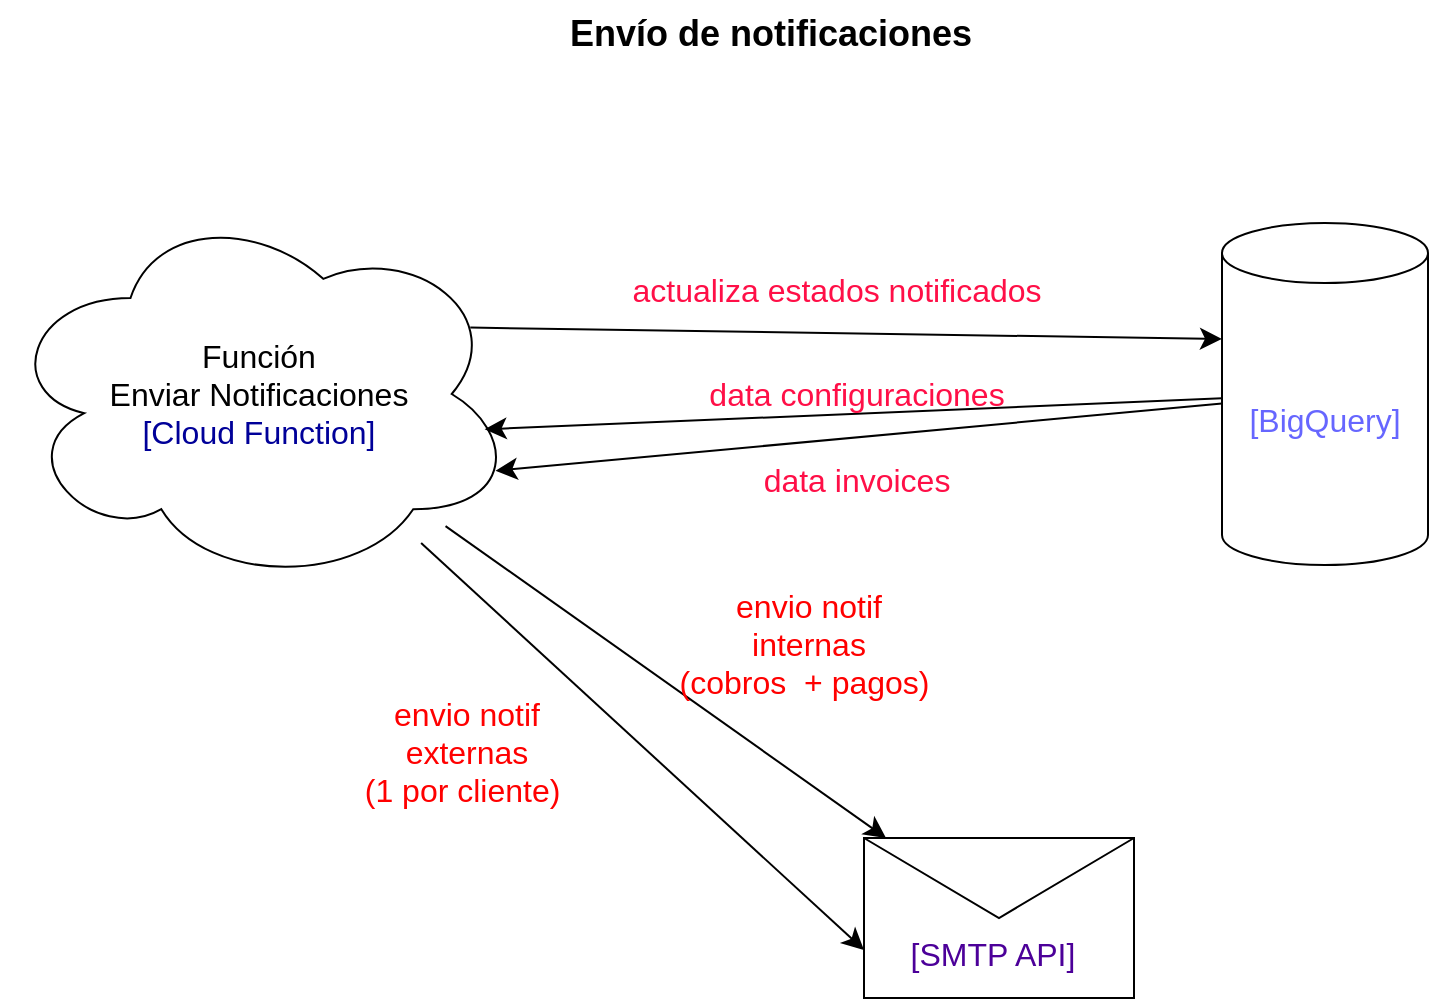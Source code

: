 <mxfile version="21.1.7" type="device">
  <diagram id="anUY1C8gCAUffh6iYRCk" name="send_notif">
    <mxGraphModel dx="1500" dy="1075" grid="0" gridSize="10" guides="1" tooltips="1" connect="1" arrows="1" fold="1" page="0" pageScale="1" pageWidth="827" pageHeight="1169" math="0" shadow="0">
      <root>
        <mxCell id="0" />
        <mxCell id="1" parent="0" />
        <mxCell id="ojb7qxbjGaZac4aThCGn-3" style="edgeStyle=none;curved=1;rounded=0;orthogonalLoop=1;jettySize=auto;html=1;entryX=0;entryY=0;entryDx=0;entryDy=58;entryPerimeter=0;fontSize=12;startSize=8;endSize=8;exitX=0.911;exitY=0.327;exitDx=0;exitDy=0;exitPerimeter=0;" edge="1" parent="1" source="ojb7qxbjGaZac4aThCGn-4" target="ojb7qxbjGaZac4aThCGn-5">
          <mxGeometry relative="1" as="geometry" />
        </mxCell>
        <mxCell id="ojb7qxbjGaZac4aThCGn-20" style="edgeStyle=none;curved=1;rounded=0;orthogonalLoop=1;jettySize=auto;html=1;fontSize=12;startSize=8;endSize=8;" edge="1" parent="1" source="ojb7qxbjGaZac4aThCGn-4" target="ojb7qxbjGaZac4aThCGn-16">
          <mxGeometry relative="1" as="geometry" />
        </mxCell>
        <mxCell id="ojb7qxbjGaZac4aThCGn-21" style="edgeStyle=none;curved=1;rounded=0;orthogonalLoop=1;jettySize=auto;html=1;entryX=0;entryY=0.7;entryDx=0;entryDy=0;fontSize=12;startSize=8;endSize=8;" edge="1" parent="1" source="ojb7qxbjGaZac4aThCGn-4" target="ojb7qxbjGaZac4aThCGn-16">
          <mxGeometry relative="1" as="geometry" />
        </mxCell>
        <mxCell id="ojb7qxbjGaZac4aThCGn-4" value="Función&lt;br&gt;Enviar Notificaciones&lt;br&gt;&lt;font color=&quot;#000099&quot;&gt;[Cloud Function]&lt;/font&gt;" style="ellipse;shape=cloud;whiteSpace=wrap;html=1;fontSize=16;" vertex="1" parent="1">
          <mxGeometry x="-276" y="-192" width="257" height="192" as="geometry" />
        </mxCell>
        <mxCell id="ojb7qxbjGaZac4aThCGn-9" style="edgeStyle=none;curved=1;rounded=0;orthogonalLoop=1;jettySize=auto;html=1;entryX=0.96;entryY=0.7;entryDx=0;entryDy=0;entryPerimeter=0;fontSize=12;startSize=8;endSize=8;" edge="1" parent="1" source="ojb7qxbjGaZac4aThCGn-5" target="ojb7qxbjGaZac4aThCGn-4">
          <mxGeometry relative="1" as="geometry" />
        </mxCell>
        <mxCell id="ojb7qxbjGaZac4aThCGn-10" style="edgeStyle=none;curved=1;rounded=0;orthogonalLoop=1;jettySize=auto;html=1;entryX=0.939;entryY=0.592;entryDx=0;entryDy=0;entryPerimeter=0;fontSize=12;startSize=8;endSize=8;" edge="1" parent="1" source="ojb7qxbjGaZac4aThCGn-5" target="ojb7qxbjGaZac4aThCGn-4">
          <mxGeometry relative="1" as="geometry" />
        </mxCell>
        <mxCell id="ojb7qxbjGaZac4aThCGn-5" value="&lt;font color=&quot;#6666ff&quot;&gt;[BigQuery]&lt;/font&gt;" style="shape=cylinder3;whiteSpace=wrap;html=1;boundedLbl=1;backgroundOutline=1;size=15;fontSize=16;" vertex="1" parent="1">
          <mxGeometry x="334" y="-181.5" width="103" height="171" as="geometry" />
        </mxCell>
        <mxCell id="ojb7qxbjGaZac4aThCGn-6" value="Envío de notificaciones" style="text;html=1;align=center;verticalAlign=middle;resizable=0;points=[];autosize=1;strokeColor=none;fillColor=none;fontSize=18;fontStyle=1" vertex="1" parent="1">
          <mxGeometry x="-2" y="-293" width="219" height="34" as="geometry" />
        </mxCell>
        <mxCell id="ojb7qxbjGaZac4aThCGn-8" value="data invoices" style="text;html=1;align=center;verticalAlign=middle;resizable=0;points=[];autosize=1;strokeColor=none;fillColor=none;fontSize=16;fontColor=#FF0F47;" vertex="1" parent="1">
          <mxGeometry x="95" y="-69" width="111" height="31" as="geometry" />
        </mxCell>
        <mxCell id="ojb7qxbjGaZac4aThCGn-13" value="data configuraciones" style="text;html=1;align=center;verticalAlign=middle;resizable=0;points=[];autosize=1;strokeColor=none;fillColor=none;fontSize=16;fontColor=#FF0F47;" vertex="1" parent="1">
          <mxGeometry x="68" y="-111.5" width="166" height="31" as="geometry" />
        </mxCell>
        <mxCell id="ojb7qxbjGaZac4aThCGn-15" value="actualiza estados notificados" style="text;html=1;align=center;verticalAlign=middle;resizable=0;points=[];autosize=1;strokeColor=none;fillColor=none;fontSize=16;fontColor=#FF0F47;" vertex="1" parent="1">
          <mxGeometry x="29" y="-164" width="223" height="31" as="geometry" />
        </mxCell>
        <mxCell id="ojb7qxbjGaZac4aThCGn-19" value="" style="group" vertex="1" connectable="0" parent="1">
          <mxGeometry x="155" y="126" width="135" height="80" as="geometry" />
        </mxCell>
        <mxCell id="ojb7qxbjGaZac4aThCGn-16" value="" style="shape=message;html=1;html=1;outlineConnect=0;labelPosition=center;verticalLabelPosition=bottom;align=center;verticalAlign=top;fontSize=16;" vertex="1" parent="ojb7qxbjGaZac4aThCGn-19">
          <mxGeometry width="135" height="80" as="geometry" />
        </mxCell>
        <mxCell id="ojb7qxbjGaZac4aThCGn-18" value="&lt;font color=&quot;#4c0099&quot;&gt;[SMTP API]&lt;/font&gt;" style="text;html=1;align=center;verticalAlign=middle;resizable=0;points=[];autosize=1;strokeColor=none;fillColor=none;fontSize=16;" vertex="1" parent="ojb7qxbjGaZac4aThCGn-19">
          <mxGeometry x="14" y="42" width="100" height="31" as="geometry" />
        </mxCell>
        <mxCell id="ojb7qxbjGaZac4aThCGn-22" value="envio notif &lt;br&gt;internas&lt;br&gt;(cobros&amp;nbsp; + pagos)&amp;nbsp;" style="text;html=1;align=center;verticalAlign=middle;resizable=0;points=[];autosize=1;strokeColor=none;fillColor=none;fontSize=16;fontColor=#FF0000;" vertex="1" parent="1">
          <mxGeometry x="53" y="-6" width="147" height="70" as="geometry" />
        </mxCell>
        <mxCell id="ojb7qxbjGaZac4aThCGn-23" value="envio notif &lt;br&gt;externas&lt;br&gt;(1 por cliente)&amp;nbsp;" style="text;html=1;align=center;verticalAlign=middle;resizable=0;points=[];autosize=1;strokeColor=none;fillColor=none;fontSize=16;fontColor=#FF0000;" vertex="1" parent="1">
          <mxGeometry x="-104" y="48" width="120" height="70" as="geometry" />
        </mxCell>
      </root>
    </mxGraphModel>
  </diagram>
</mxfile>

